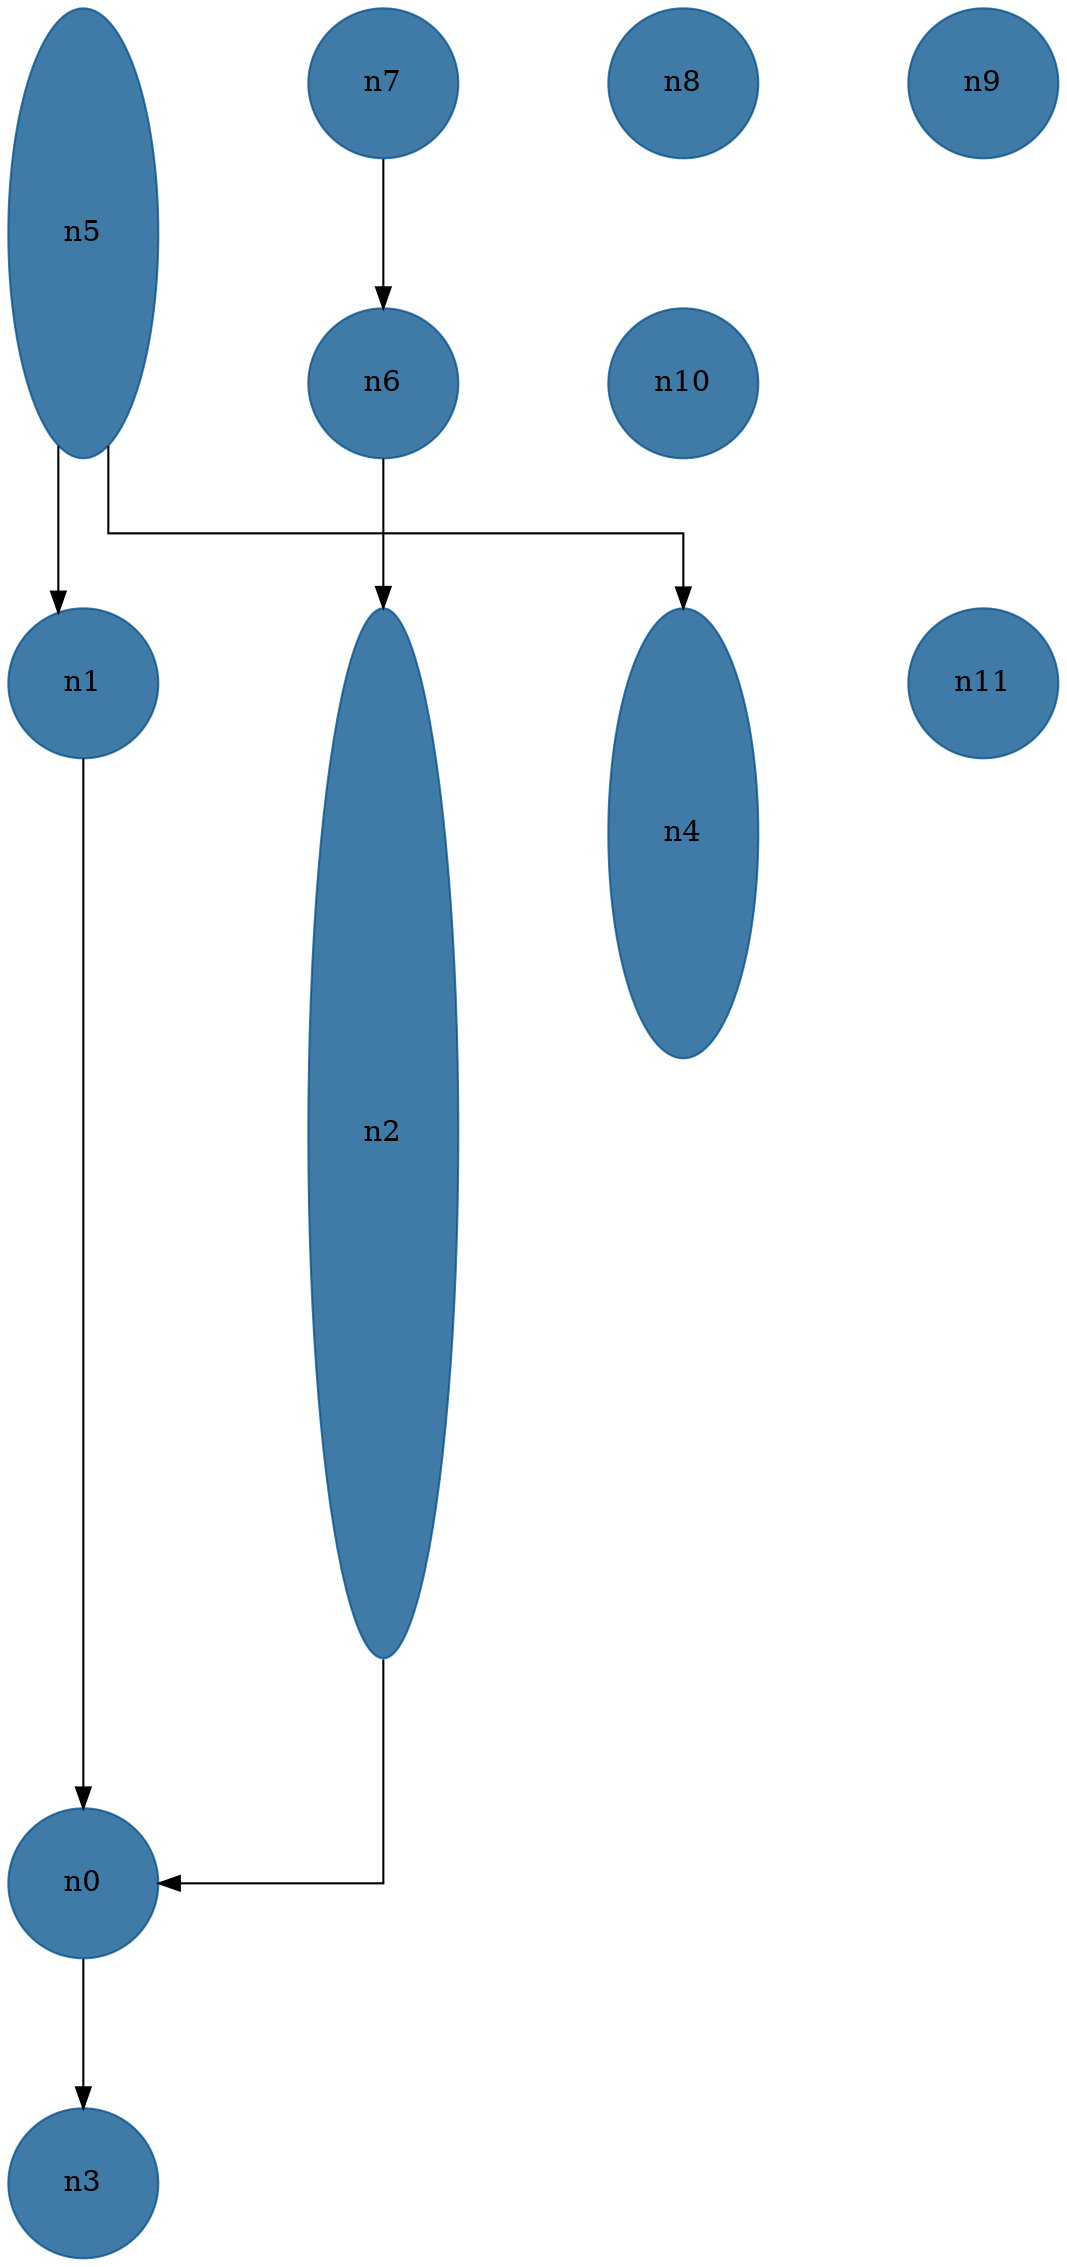 //do not use DOT to generate pdf use NEATO or FDP
digraph{
layout="neato";
splines="ortho";
n5[shape="ellipse", style="filled", color="#004E8ABF", pos="0,15!", height="3", width="1"];
n5 -> n1;
n5 -> n4;
n7[shape="ellipse", style="filled", color="#004E8ABF", pos="2,16!", height="1", width="1"];
n7 -> n6;
n8[shape="ellipse", style="filled", color="#004E8ABF", pos="4,16!", height="1", width="1"];
n9[shape="ellipse", style="filled", color="#004E8ABF", pos="6,16!", height="1", width="1"];
n6[shape="ellipse", style="filled", color="#004E8ABF", pos="2,14!", height="1", width="1"];
n6 -> n2;
n10[shape="ellipse", style="filled", color="#004E8ABF", pos="4,14!", height="1", width="1"];
n1[shape="ellipse", style="filled", color="#004E8ABF", pos="0,12!", height="1", width="1"];
n1 -> n0;
n2[shape="ellipse", style="filled", color="#004E8ABF", pos="2,9!", height="7", width="1"];
n2 -> n0;
n4[shape="ellipse", style="filled", color="#004E8ABF", pos="4,11!", height="3", width="1"];
n11[shape="ellipse", style="filled", color="#004E8ABF", pos="6,12!", height="1", width="1"];
n0[shape="ellipse", style="filled", color="#004E8ABF", pos="0,4!", height="1", width="1"];
n0 -> n3;
n3[shape="ellipse", style="filled", color="#004E8ABF", pos="0,2!", height="1", width="1"];
}